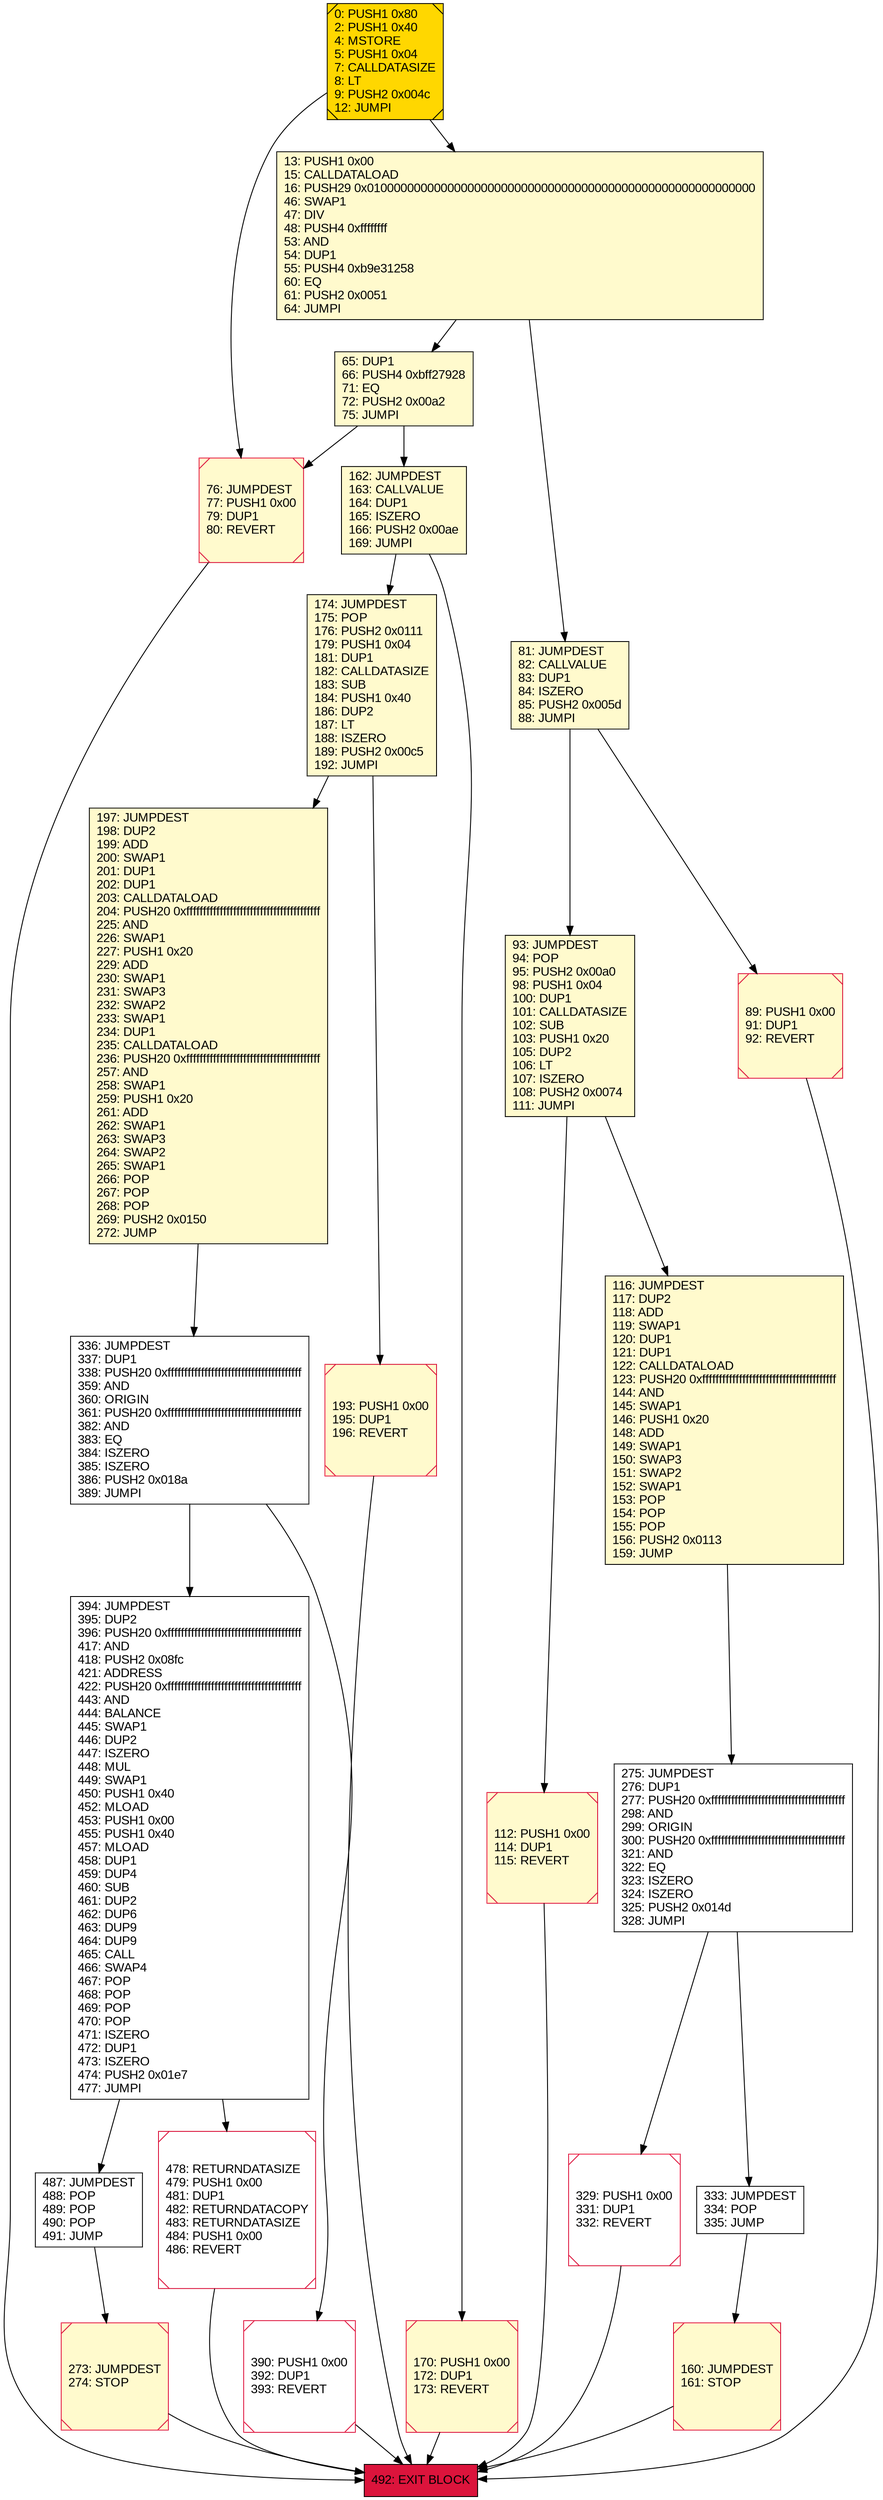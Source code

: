 digraph G {
bgcolor=transparent rankdir=UD;
node [shape=box style=filled color=black fillcolor=white fontname=arial fontcolor=black];
116 [label="116: JUMPDEST\l117: DUP2\l118: ADD\l119: SWAP1\l120: DUP1\l121: DUP1\l122: CALLDATALOAD\l123: PUSH20 0xffffffffffffffffffffffffffffffffffffffff\l144: AND\l145: SWAP1\l146: PUSH1 0x20\l148: ADD\l149: SWAP1\l150: SWAP3\l151: SWAP2\l152: SWAP1\l153: POP\l154: POP\l155: POP\l156: PUSH2 0x0113\l159: JUMP\l" fillcolor=lemonchiffon ];
273 [label="273: JUMPDEST\l274: STOP\l" fillcolor=lemonchiffon shape=Msquare color=crimson ];
478 [label="478: RETURNDATASIZE\l479: PUSH1 0x00\l481: DUP1\l482: RETURNDATACOPY\l483: RETURNDATASIZE\l484: PUSH1 0x00\l486: REVERT\l" shape=Msquare color=crimson ];
93 [label="93: JUMPDEST\l94: POP\l95: PUSH2 0x00a0\l98: PUSH1 0x04\l100: DUP1\l101: CALLDATASIZE\l102: SUB\l103: PUSH1 0x20\l105: DUP2\l106: LT\l107: ISZERO\l108: PUSH2 0x0074\l111: JUMPI\l" fillcolor=lemonchiffon ];
487 [label="487: JUMPDEST\l488: POP\l489: POP\l490: POP\l491: JUMP\l" ];
76 [label="76: JUMPDEST\l77: PUSH1 0x00\l79: DUP1\l80: REVERT\l" fillcolor=lemonchiffon shape=Msquare color=crimson ];
336 [label="336: JUMPDEST\l337: DUP1\l338: PUSH20 0xffffffffffffffffffffffffffffffffffffffff\l359: AND\l360: ORIGIN\l361: PUSH20 0xffffffffffffffffffffffffffffffffffffffff\l382: AND\l383: EQ\l384: ISZERO\l385: ISZERO\l386: PUSH2 0x018a\l389: JUMPI\l" ];
81 [label="81: JUMPDEST\l82: CALLVALUE\l83: DUP1\l84: ISZERO\l85: PUSH2 0x005d\l88: JUMPI\l" fillcolor=lemonchiffon ];
170 [label="170: PUSH1 0x00\l172: DUP1\l173: REVERT\l" fillcolor=lemonchiffon shape=Msquare color=crimson ];
275 [label="275: JUMPDEST\l276: DUP1\l277: PUSH20 0xffffffffffffffffffffffffffffffffffffffff\l298: AND\l299: ORIGIN\l300: PUSH20 0xffffffffffffffffffffffffffffffffffffffff\l321: AND\l322: EQ\l323: ISZERO\l324: ISZERO\l325: PUSH2 0x014d\l328: JUMPI\l" ];
65 [label="65: DUP1\l66: PUSH4 0xbff27928\l71: EQ\l72: PUSH2 0x00a2\l75: JUMPI\l" fillcolor=lemonchiffon ];
112 [label="112: PUSH1 0x00\l114: DUP1\l115: REVERT\l" fillcolor=lemonchiffon shape=Msquare color=crimson ];
174 [label="174: JUMPDEST\l175: POP\l176: PUSH2 0x0111\l179: PUSH1 0x04\l181: DUP1\l182: CALLDATASIZE\l183: SUB\l184: PUSH1 0x40\l186: DUP2\l187: LT\l188: ISZERO\l189: PUSH2 0x00c5\l192: JUMPI\l" fillcolor=lemonchiffon ];
13 [label="13: PUSH1 0x00\l15: CALLDATALOAD\l16: PUSH29 0x0100000000000000000000000000000000000000000000000000000000\l46: SWAP1\l47: DIV\l48: PUSH4 0xffffffff\l53: AND\l54: DUP1\l55: PUSH4 0xb9e31258\l60: EQ\l61: PUSH2 0x0051\l64: JUMPI\l" fillcolor=lemonchiffon ];
193 [label="193: PUSH1 0x00\l195: DUP1\l196: REVERT\l" fillcolor=lemonchiffon shape=Msquare color=crimson ];
197 [label="197: JUMPDEST\l198: DUP2\l199: ADD\l200: SWAP1\l201: DUP1\l202: DUP1\l203: CALLDATALOAD\l204: PUSH20 0xffffffffffffffffffffffffffffffffffffffff\l225: AND\l226: SWAP1\l227: PUSH1 0x20\l229: ADD\l230: SWAP1\l231: SWAP3\l232: SWAP2\l233: SWAP1\l234: DUP1\l235: CALLDATALOAD\l236: PUSH20 0xffffffffffffffffffffffffffffffffffffffff\l257: AND\l258: SWAP1\l259: PUSH1 0x20\l261: ADD\l262: SWAP1\l263: SWAP3\l264: SWAP2\l265: SWAP1\l266: POP\l267: POP\l268: POP\l269: PUSH2 0x0150\l272: JUMP\l" fillcolor=lemonchiffon ];
390 [label="390: PUSH1 0x00\l392: DUP1\l393: REVERT\l" shape=Msquare color=crimson ];
329 [label="329: PUSH1 0x00\l331: DUP1\l332: REVERT\l" shape=Msquare color=crimson ];
0 [label="0: PUSH1 0x80\l2: PUSH1 0x40\l4: MSTORE\l5: PUSH1 0x04\l7: CALLDATASIZE\l8: LT\l9: PUSH2 0x004c\l12: JUMPI\l" fillcolor=lemonchiffon shape=Msquare fillcolor=gold ];
162 [label="162: JUMPDEST\l163: CALLVALUE\l164: DUP1\l165: ISZERO\l166: PUSH2 0x00ae\l169: JUMPI\l" fillcolor=lemonchiffon ];
333 [label="333: JUMPDEST\l334: POP\l335: JUMP\l" ];
394 [label="394: JUMPDEST\l395: DUP2\l396: PUSH20 0xffffffffffffffffffffffffffffffffffffffff\l417: AND\l418: PUSH2 0x08fc\l421: ADDRESS\l422: PUSH20 0xffffffffffffffffffffffffffffffffffffffff\l443: AND\l444: BALANCE\l445: SWAP1\l446: DUP2\l447: ISZERO\l448: MUL\l449: SWAP1\l450: PUSH1 0x40\l452: MLOAD\l453: PUSH1 0x00\l455: PUSH1 0x40\l457: MLOAD\l458: DUP1\l459: DUP4\l460: SUB\l461: DUP2\l462: DUP6\l463: DUP9\l464: DUP9\l465: CALL\l466: SWAP4\l467: POP\l468: POP\l469: POP\l470: POP\l471: ISZERO\l472: DUP1\l473: ISZERO\l474: PUSH2 0x01e7\l477: JUMPI\l" ];
492 [label="492: EXIT BLOCK\l" fillcolor=crimson ];
160 [label="160: JUMPDEST\l161: STOP\l" fillcolor=lemonchiffon shape=Msquare color=crimson ];
89 [label="89: PUSH1 0x00\l91: DUP1\l92: REVERT\l" fillcolor=lemonchiffon shape=Msquare color=crimson ];
487 -> 273;
93 -> 116;
329 -> 492;
13 -> 65;
390 -> 492;
193 -> 492;
81 -> 93;
116 -> 275;
13 -> 81;
89 -> 492;
93 -> 112;
160 -> 492;
65 -> 76;
333 -> 160;
0 -> 76;
336 -> 394;
162 -> 170;
275 -> 329;
76 -> 492;
275 -> 333;
170 -> 492;
197 -> 336;
273 -> 492;
478 -> 492;
336 -> 390;
394 -> 487;
394 -> 478;
162 -> 174;
0 -> 13;
81 -> 89;
174 -> 193;
65 -> 162;
174 -> 197;
112 -> 492;
}